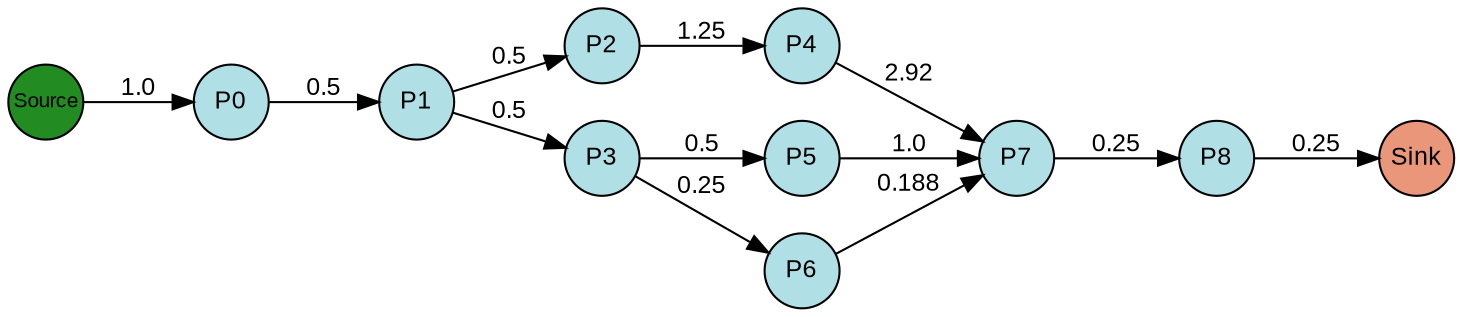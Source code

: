 digraph {
  splines=true;
node [margin=0 fontname=arial fontcolor=black fontsize=12 shape=circle width=0.5 fixedsize=true style=filled fillcolor=powderblue]
  1 [label="P0"]
  2 [label="P1"]
  3 [label="P2"]
  4 [label="P3"]
  5 [label="P4"]
  6 [label="P5"]
  7 [label="P6"]
  8 [label="P7"]
  9 [label="P8"]
  node [margin=0 fontname=arial fontcolor=black fontsize=10 shape=circle width=0.5 fixedsize=true style=filled fillcolor=forestgreen]
  10 [label="Source"]
  node [margin=0 fontname=arial fontcolor=black fontsize=12 shape=circle width=0.5 fixedsize=true style=filled fillcolor=darksalmon]
  11 [label="Sink"]
rankdir=LR
edge [margin=0 fontname=arial fontcolor=black fontsize=12]
   1 -> 2 [label="0.5"]
   2 -> 3 [label="0.5"]
   2 -> 4 [label="0.5"]
   3 -> 5 [label="1.25"]
   4 -> 6 [label="0.5"]
   4 -> 7 [label="0.25"]
   5 -> 8 [label="2.92"]
   6 -> 8 [label="1.0"]
   7 -> 8 [label="0.188"]
   8 -> 9 [label="0.25"]
   10 -> 1 [label="1.0"]
   9 -> 11 [label="0.25"]

  {rank=same 10}
	{rank=same  1 }
	{rank=same  2 }
	{rank=same  3, 4 }
	{rank=same  5, 6, 7 }
	{rank=same  8 }
	{rank=same  9 }
  {rank=same 11}
}
